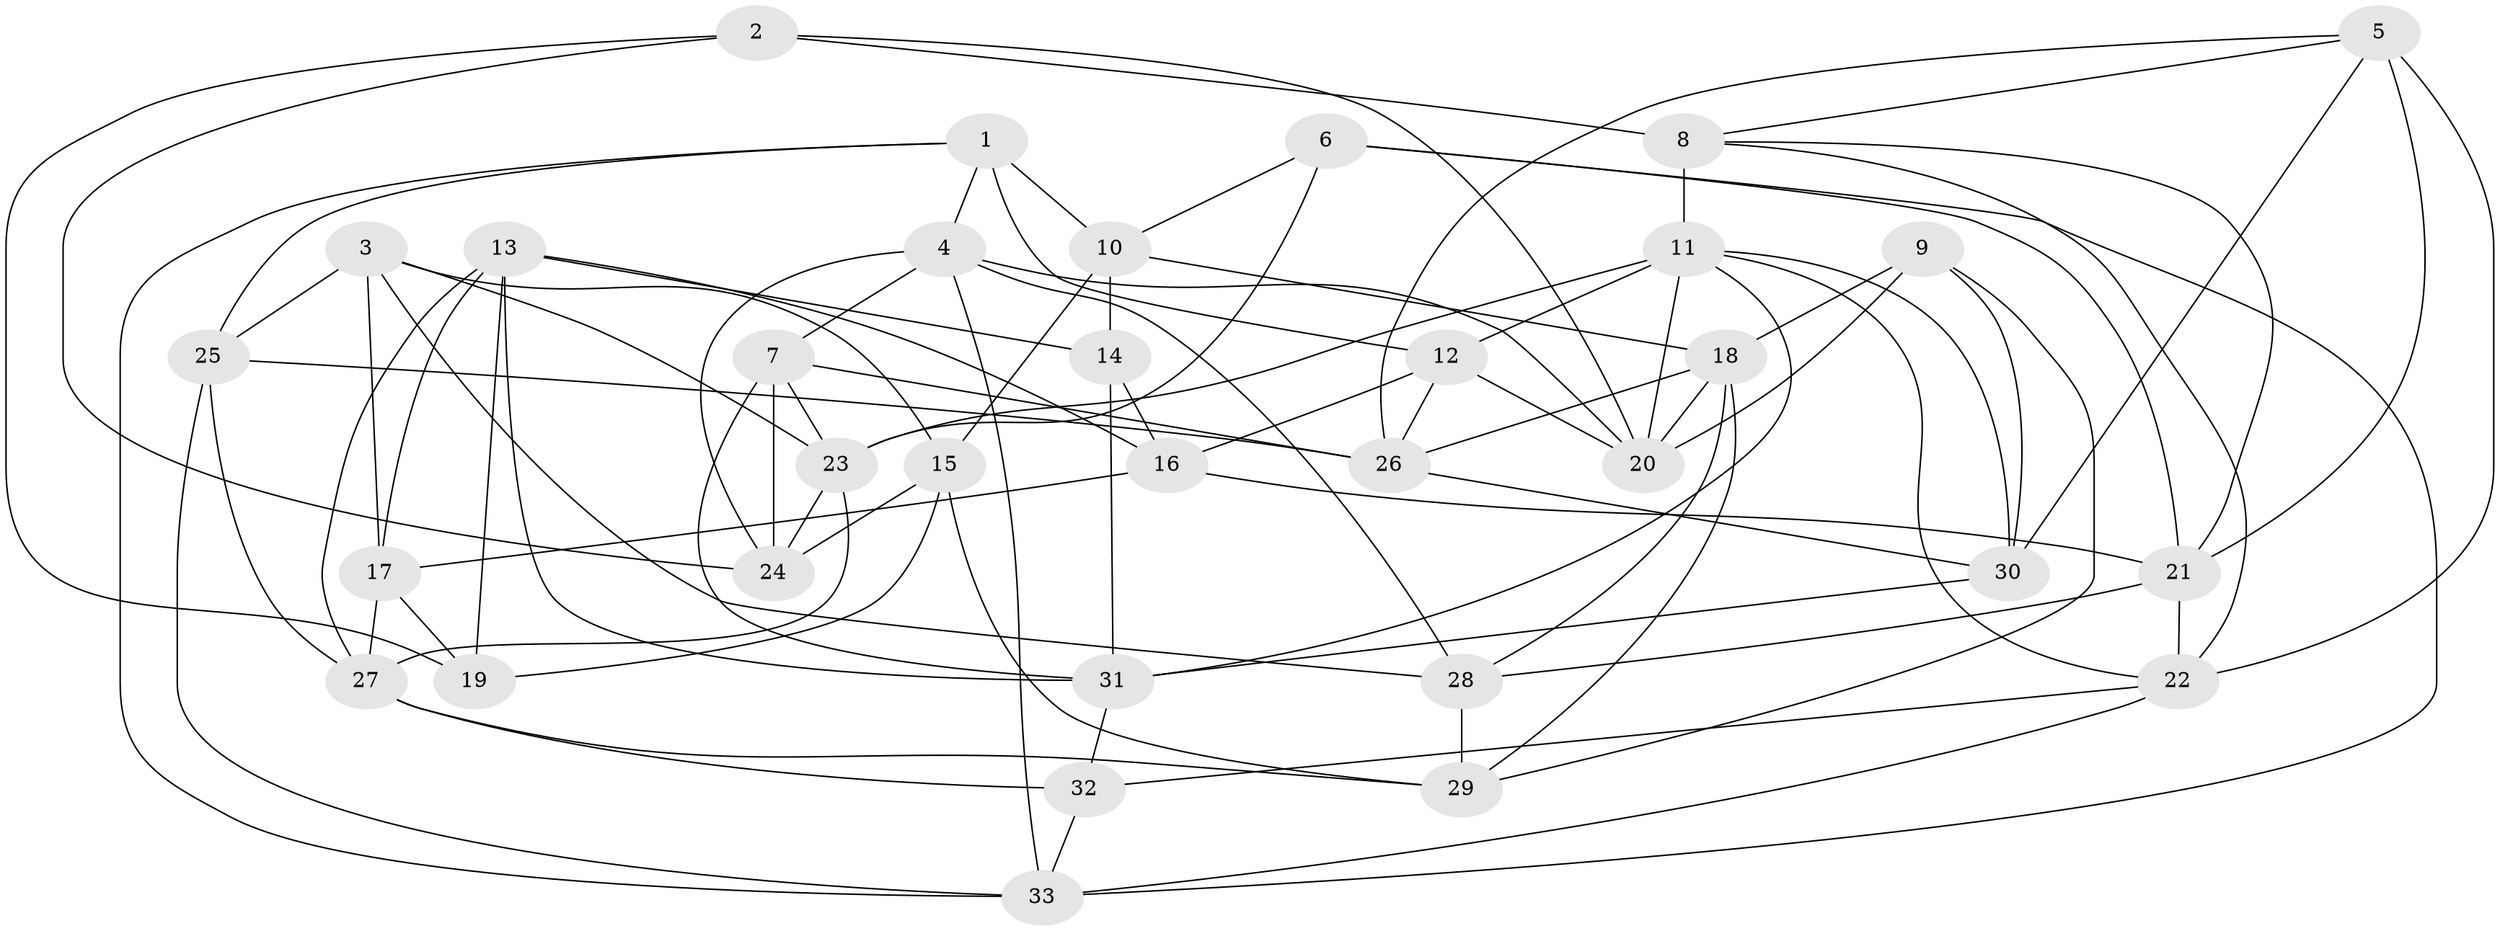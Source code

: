 // original degree distribution, {4: 1.0}
// Generated by graph-tools (version 1.1) at 2025/03/03/09/25 03:03:08]
// undirected, 33 vertices, 86 edges
graph export_dot {
graph [start="1"]
  node [color=gray90,style=filled];
  1;
  2;
  3;
  4;
  5;
  6;
  7;
  8;
  9;
  10;
  11;
  12;
  13;
  14;
  15;
  16;
  17;
  18;
  19;
  20;
  21;
  22;
  23;
  24;
  25;
  26;
  27;
  28;
  29;
  30;
  31;
  32;
  33;
  1 -- 4 [weight=1.0];
  1 -- 10 [weight=1.0];
  1 -- 12 [weight=2.0];
  1 -- 25 [weight=1.0];
  1 -- 33 [weight=1.0];
  2 -- 8 [weight=2.0];
  2 -- 19 [weight=2.0];
  2 -- 20 [weight=1.0];
  2 -- 24 [weight=1.0];
  3 -- 15 [weight=1.0];
  3 -- 17 [weight=1.0];
  3 -- 23 [weight=1.0];
  3 -- 25 [weight=2.0];
  3 -- 28 [weight=1.0];
  4 -- 7 [weight=1.0];
  4 -- 20 [weight=1.0];
  4 -- 24 [weight=1.0];
  4 -- 28 [weight=1.0];
  4 -- 33 [weight=1.0];
  5 -- 8 [weight=1.0];
  5 -- 21 [weight=1.0];
  5 -- 22 [weight=1.0];
  5 -- 26 [weight=1.0];
  5 -- 30 [weight=2.0];
  6 -- 10 [weight=1.0];
  6 -- 21 [weight=1.0];
  6 -- 23 [weight=1.0];
  6 -- 33 [weight=1.0];
  7 -- 23 [weight=1.0];
  7 -- 24 [weight=2.0];
  7 -- 26 [weight=1.0];
  7 -- 31 [weight=1.0];
  8 -- 11 [weight=1.0];
  8 -- 21 [weight=1.0];
  8 -- 22 [weight=1.0];
  9 -- 18 [weight=1.0];
  9 -- 20 [weight=1.0];
  9 -- 29 [weight=1.0];
  9 -- 30 [weight=1.0];
  10 -- 14 [weight=1.0];
  10 -- 15 [weight=1.0];
  10 -- 18 [weight=2.0];
  11 -- 12 [weight=1.0];
  11 -- 20 [weight=2.0];
  11 -- 22 [weight=1.0];
  11 -- 23 [weight=1.0];
  11 -- 30 [weight=1.0];
  11 -- 31 [weight=1.0];
  12 -- 16 [weight=1.0];
  12 -- 20 [weight=1.0];
  12 -- 26 [weight=1.0];
  13 -- 14 [weight=1.0];
  13 -- 16 [weight=1.0];
  13 -- 17 [weight=1.0];
  13 -- 19 [weight=1.0];
  13 -- 27 [weight=1.0];
  13 -- 31 [weight=1.0];
  14 -- 16 [weight=1.0];
  14 -- 31 [weight=1.0];
  15 -- 19 [weight=2.0];
  15 -- 24 [weight=1.0];
  15 -- 29 [weight=1.0];
  16 -- 17 [weight=2.0];
  16 -- 21 [weight=1.0];
  17 -- 19 [weight=1.0];
  17 -- 27 [weight=1.0];
  18 -- 20 [weight=2.0];
  18 -- 26 [weight=1.0];
  18 -- 28 [weight=1.0];
  18 -- 29 [weight=1.0];
  21 -- 22 [weight=1.0];
  21 -- 28 [weight=1.0];
  22 -- 32 [weight=1.0];
  22 -- 33 [weight=1.0];
  23 -- 24 [weight=1.0];
  23 -- 27 [weight=1.0];
  25 -- 26 [weight=1.0];
  25 -- 27 [weight=1.0];
  25 -- 33 [weight=1.0];
  26 -- 30 [weight=1.0];
  27 -- 29 [weight=1.0];
  27 -- 32 [weight=1.0];
  28 -- 29 [weight=2.0];
  30 -- 31 [weight=1.0];
  31 -- 32 [weight=1.0];
  32 -- 33 [weight=1.0];
}
